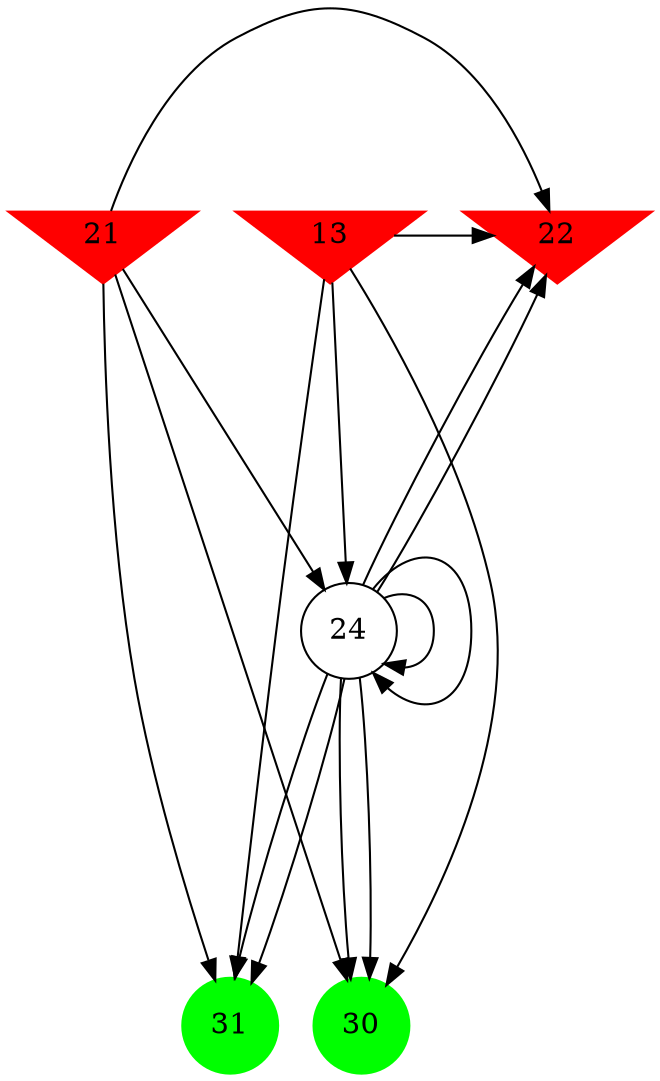 digraph brain {
	ranksep=2.0;
	13 [shape=invtriangle,style=filled,color=red];
	21 [shape=invtriangle,style=filled,color=red];
	22 [shape=invtriangle,style=filled,color=red];
	24 [shape=circle,color=black];
	30 [shape=circle,style=filled,color=green];
	31 [shape=circle,style=filled,color=green];
	24	->	30;
	24	->	24;
	24	->	31;
	24	->	22;
	13	->	30;
	13	->	24;
	13	->	31;
	13	->	22;
	24	->	30;
	24	->	24;
	24	->	31;
	24	->	22;
	21	->	30;
	21	->	24;
	21	->	31;
	21	->	22;
	{ rank=same; 13; 21; 22; }
	{ rank=same; 24; }
	{ rank=same; 30; 31; }
}

